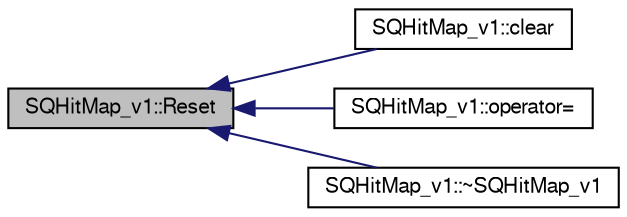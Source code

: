 digraph "SQHitMap_v1::Reset"
{
  bgcolor="transparent";
  edge [fontname="FreeSans",fontsize="10",labelfontname="FreeSans",labelfontsize="10"];
  node [fontname="FreeSans",fontsize="10",shape=record];
  rankdir="LR";
  Node1 [label="SQHitMap_v1::Reset",height=0.2,width=0.4,color="black", fillcolor="grey75", style="filled" fontcolor="black"];
  Node1 -> Node2 [dir="back",color="midnightblue",fontsize="10",style="solid",fontname="FreeSans"];
  Node2 [label="SQHitMap_v1::clear",height=0.2,width=0.4,color="black",URL="$d2/d62/classSQHitMap__v1.html#a69226c7ff053a86141199883888f4ed7"];
  Node1 -> Node3 [dir="back",color="midnightblue",fontsize="10",style="solid",fontname="FreeSans"];
  Node3 [label="SQHitMap_v1::operator=",height=0.2,width=0.4,color="black",URL="$d2/d62/classSQHitMap__v1.html#a9ef821212f518f4ab3670fe258e5646f"];
  Node1 -> Node4 [dir="back",color="midnightblue",fontsize="10",style="solid",fontname="FreeSans"];
  Node4 [label="SQHitMap_v1::~SQHitMap_v1",height=0.2,width=0.4,color="black",URL="$d2/d62/classSQHitMap__v1.html#a9de20c8b8871597fbd4d9a96b20d601a"];
}
